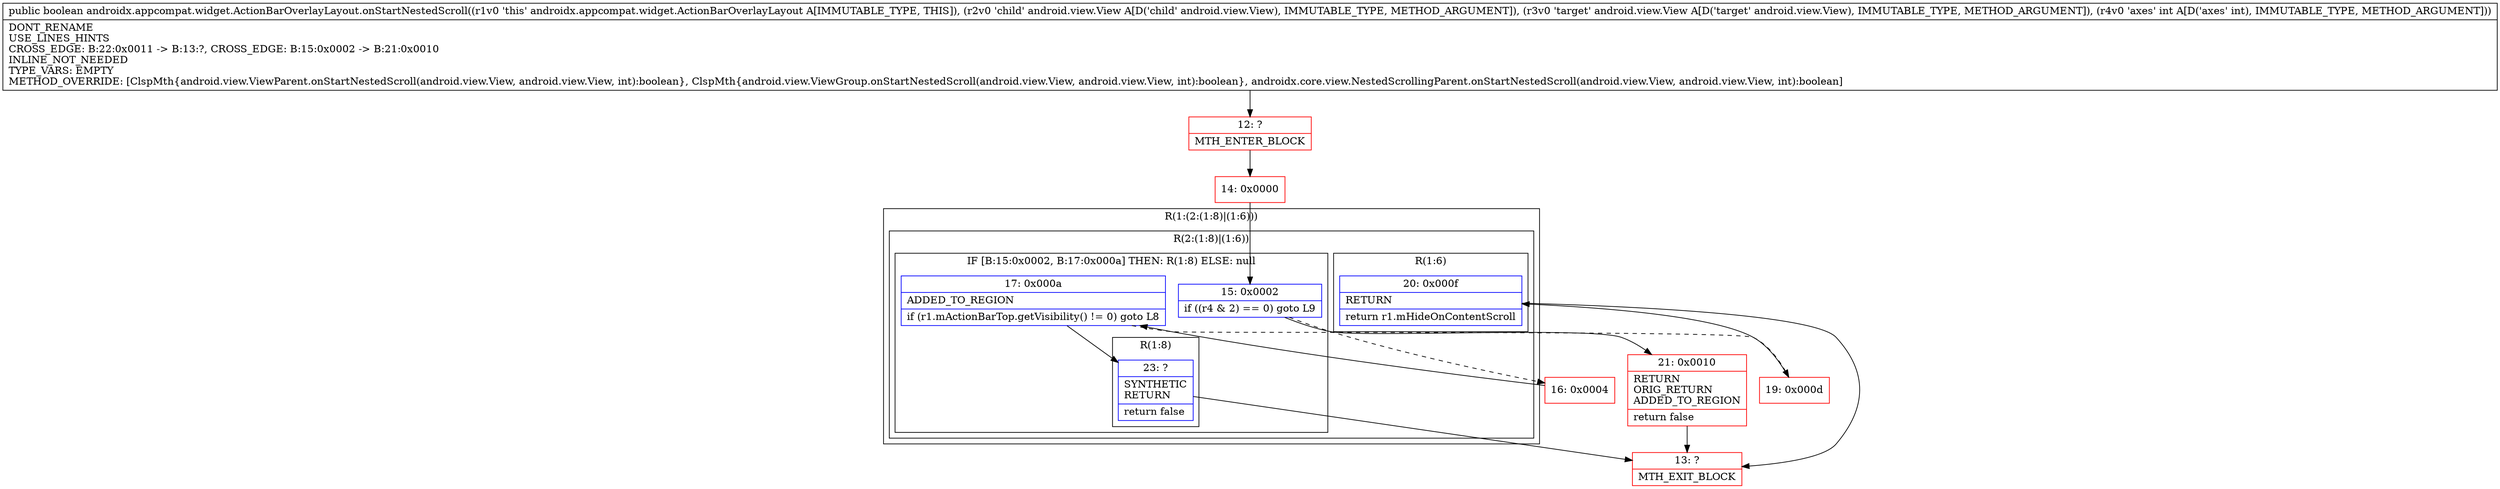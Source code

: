 digraph "CFG forandroidx.appcompat.widget.ActionBarOverlayLayout.onStartNestedScroll(Landroid\/view\/View;Landroid\/view\/View;I)Z" {
subgraph cluster_Region_1328852574 {
label = "R(1:(2:(1:8)|(1:6)))";
node [shape=record,color=blue];
subgraph cluster_Region_477844708 {
label = "R(2:(1:8)|(1:6))";
node [shape=record,color=blue];
subgraph cluster_IfRegion_327422026 {
label = "IF [B:15:0x0002, B:17:0x000a] THEN: R(1:8) ELSE: null";
node [shape=record,color=blue];
Node_15 [shape=record,label="{15\:\ 0x0002|if ((r4 & 2) == 0) goto L9\l}"];
Node_17 [shape=record,label="{17\:\ 0x000a|ADDED_TO_REGION\l|if (r1.mActionBarTop.getVisibility() != 0) goto L8\l}"];
subgraph cluster_Region_61240834 {
label = "R(1:8)";
node [shape=record,color=blue];
Node_23 [shape=record,label="{23\:\ ?|SYNTHETIC\lRETURN\l|return false\l}"];
}
}
subgraph cluster_Region_1770679926 {
label = "R(1:6)";
node [shape=record,color=blue];
Node_20 [shape=record,label="{20\:\ 0x000f|RETURN\l|return r1.mHideOnContentScroll\l}"];
}
}
}
Node_12 [shape=record,color=red,label="{12\:\ ?|MTH_ENTER_BLOCK\l}"];
Node_14 [shape=record,color=red,label="{14\:\ 0x0000}"];
Node_16 [shape=record,color=red,label="{16\:\ 0x0004}"];
Node_19 [shape=record,color=red,label="{19\:\ 0x000d}"];
Node_13 [shape=record,color=red,label="{13\:\ ?|MTH_EXIT_BLOCK\l}"];
Node_21 [shape=record,color=red,label="{21\:\ 0x0010|RETURN\lORIG_RETURN\lADDED_TO_REGION\l|return false\l}"];
MethodNode[shape=record,label="{public boolean androidx.appcompat.widget.ActionBarOverlayLayout.onStartNestedScroll((r1v0 'this' androidx.appcompat.widget.ActionBarOverlayLayout A[IMMUTABLE_TYPE, THIS]), (r2v0 'child' android.view.View A[D('child' android.view.View), IMMUTABLE_TYPE, METHOD_ARGUMENT]), (r3v0 'target' android.view.View A[D('target' android.view.View), IMMUTABLE_TYPE, METHOD_ARGUMENT]), (r4v0 'axes' int A[D('axes' int), IMMUTABLE_TYPE, METHOD_ARGUMENT]))  | DONT_RENAME\lUSE_LINES_HINTS\lCROSS_EDGE: B:22:0x0011 \-\> B:13:?, CROSS_EDGE: B:15:0x0002 \-\> B:21:0x0010\lINLINE_NOT_NEEDED\lTYPE_VARS: EMPTY\lMETHOD_OVERRIDE: [ClspMth\{android.view.ViewParent.onStartNestedScroll(android.view.View, android.view.View, int):boolean\}, ClspMth\{android.view.ViewGroup.onStartNestedScroll(android.view.View, android.view.View, int):boolean\}, androidx.core.view.NestedScrollingParent.onStartNestedScroll(android.view.View, android.view.View, int):boolean]\l}"];
MethodNode -> Node_12;Node_15 -> Node_16[style=dashed];
Node_15 -> Node_21;
Node_17 -> Node_19[style=dashed];
Node_17 -> Node_23;
Node_23 -> Node_13;
Node_20 -> Node_13;
Node_12 -> Node_14;
Node_14 -> Node_15;
Node_16 -> Node_17;
Node_19 -> Node_20;
Node_21 -> Node_13;
}

